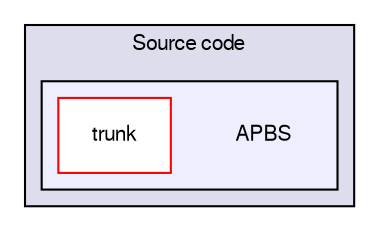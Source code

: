 digraph "C:/Users/bake113/Documents/Projects/APBS & PDB2PQR/Source code/APBS/" {
  compound=true
  node [ fontsize="10", fontname="FreeSans"];
  edge [ labelfontsize="10", labelfontname="FreeSans"];
  subgraph clusterdir_b2179800e0719d0d7216c11cc0aebb41 {
    graph [ bgcolor="#ddddee", pencolor="black", label="Source code" fontname="FreeSans", fontsize="10", URL="dir_b2179800e0719d0d7216c11cc0aebb41.html"]
  subgraph clusterdir_c09e22ff086aa14f051e2a8395252620 {
    graph [ bgcolor="#eeeeff", pencolor="black", label="" URL="dir_c09e22ff086aa14f051e2a8395252620.html"];
    dir_c09e22ff086aa14f051e2a8395252620 [shape=plaintext label="APBS"];
    dir_417301b16f13813237ea582877b764ac [shape=box label="trunk" color="red" fillcolor="white" style="filled" URL="dir_417301b16f13813237ea582877b764ac.html"];
  }
  }
}
